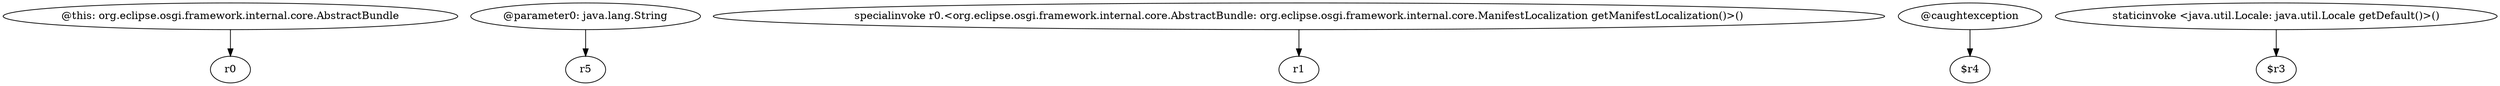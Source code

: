 digraph g {
0[label="@this: org.eclipse.osgi.framework.internal.core.AbstractBundle"]
1[label="r0"]
0->1[label=""]
2[label="@parameter0: java.lang.String"]
3[label="r5"]
2->3[label=""]
4[label="specialinvoke r0.<org.eclipse.osgi.framework.internal.core.AbstractBundle: org.eclipse.osgi.framework.internal.core.ManifestLocalization getManifestLocalization()>()"]
5[label="r1"]
4->5[label=""]
6[label="@caughtexception"]
7[label="$r4"]
6->7[label=""]
8[label="staticinvoke <java.util.Locale: java.util.Locale getDefault()>()"]
9[label="$r3"]
8->9[label=""]
}